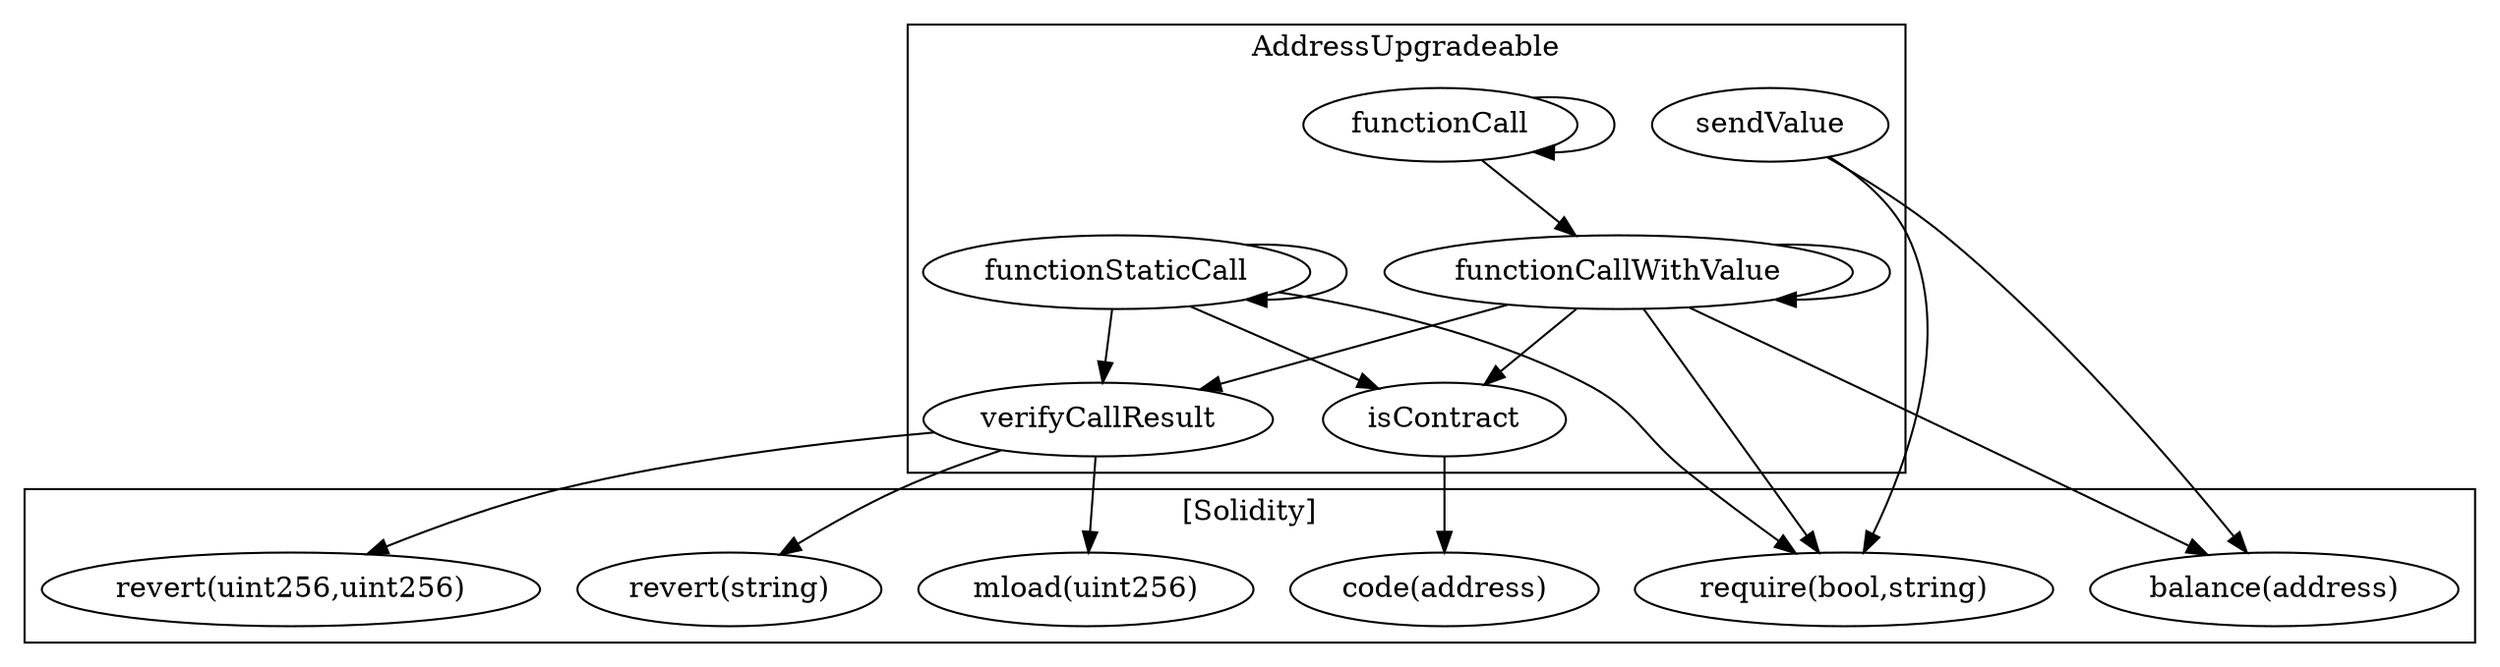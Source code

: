 strict digraph {
subgraph cluster_1948_AddressUpgradeable {
label = "AddressUpgradeable"
"1948_functionCall" [label="functionCall"]
"1948_isContract" [label="isContract"]
"1948_functionStaticCall" [label="functionStaticCall"]
"1948_functionCallWithValue" [label="functionCallWithValue"]
"1948_verifyCallResult" [label="verifyCallResult"]
"1948_sendValue" [label="sendValue"]
"1948_functionCallWithValue" -> "1948_verifyCallResult"
"1948_functionStaticCall" -> "1948_verifyCallResult"
"1948_functionStaticCall" -> "1948_functionStaticCall"
"1948_functionCall" -> "1948_functionCallWithValue"
"1948_functionCall" -> "1948_functionCall"
"1948_functionCallWithValue" -> "1948_functionCallWithValue"
"1948_functionStaticCall" -> "1948_isContract"
"1948_functionCallWithValue" -> "1948_isContract"
}subgraph cluster_solidity {
label = "[Solidity]"
"code(address)" 
"balance(address)" 
"mload(uint256)" 
"require(bool,string)" 
"revert(uint256,uint256)" 
"revert(string)" 
"1948_verifyCallResult" -> "revert(string)"
"1948_sendValue" -> "require(bool,string)"
"1948_verifyCallResult" -> "revert(uint256,uint256)"
"1948_sendValue" -> "balance(address)"
"1948_isContract" -> "code(address)"
"1948_functionStaticCall" -> "require(bool,string)"
"1948_verifyCallResult" -> "mload(uint256)"
"1948_functionCallWithValue" -> "balance(address)"
"1948_functionCallWithValue" -> "require(bool,string)"
}
}